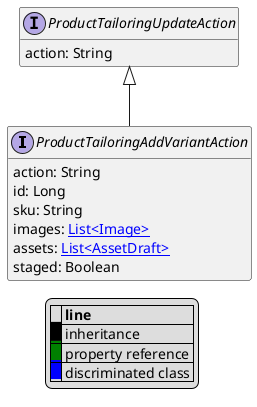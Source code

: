 @startuml

hide empty fields
hide empty methods
legend
|= |= line |
|<back:black>   </back>| inheritance |
|<back:green>   </back>| property reference |
|<back:blue>   </back>| discriminated class |
endlegend
interface ProductTailoringAddVariantAction [[ProductTailoringAddVariantAction.svg]] extends ProductTailoringUpdateAction {
    action: String
    id: Long
    sku: String
    images: [[Image.svg List<Image>]]
    assets: [[AssetDraft.svg List<AssetDraft>]]
    staged: Boolean
}
interface ProductTailoringUpdateAction [[ProductTailoringUpdateAction.svg]]  {
    action: String
}





@enduml
